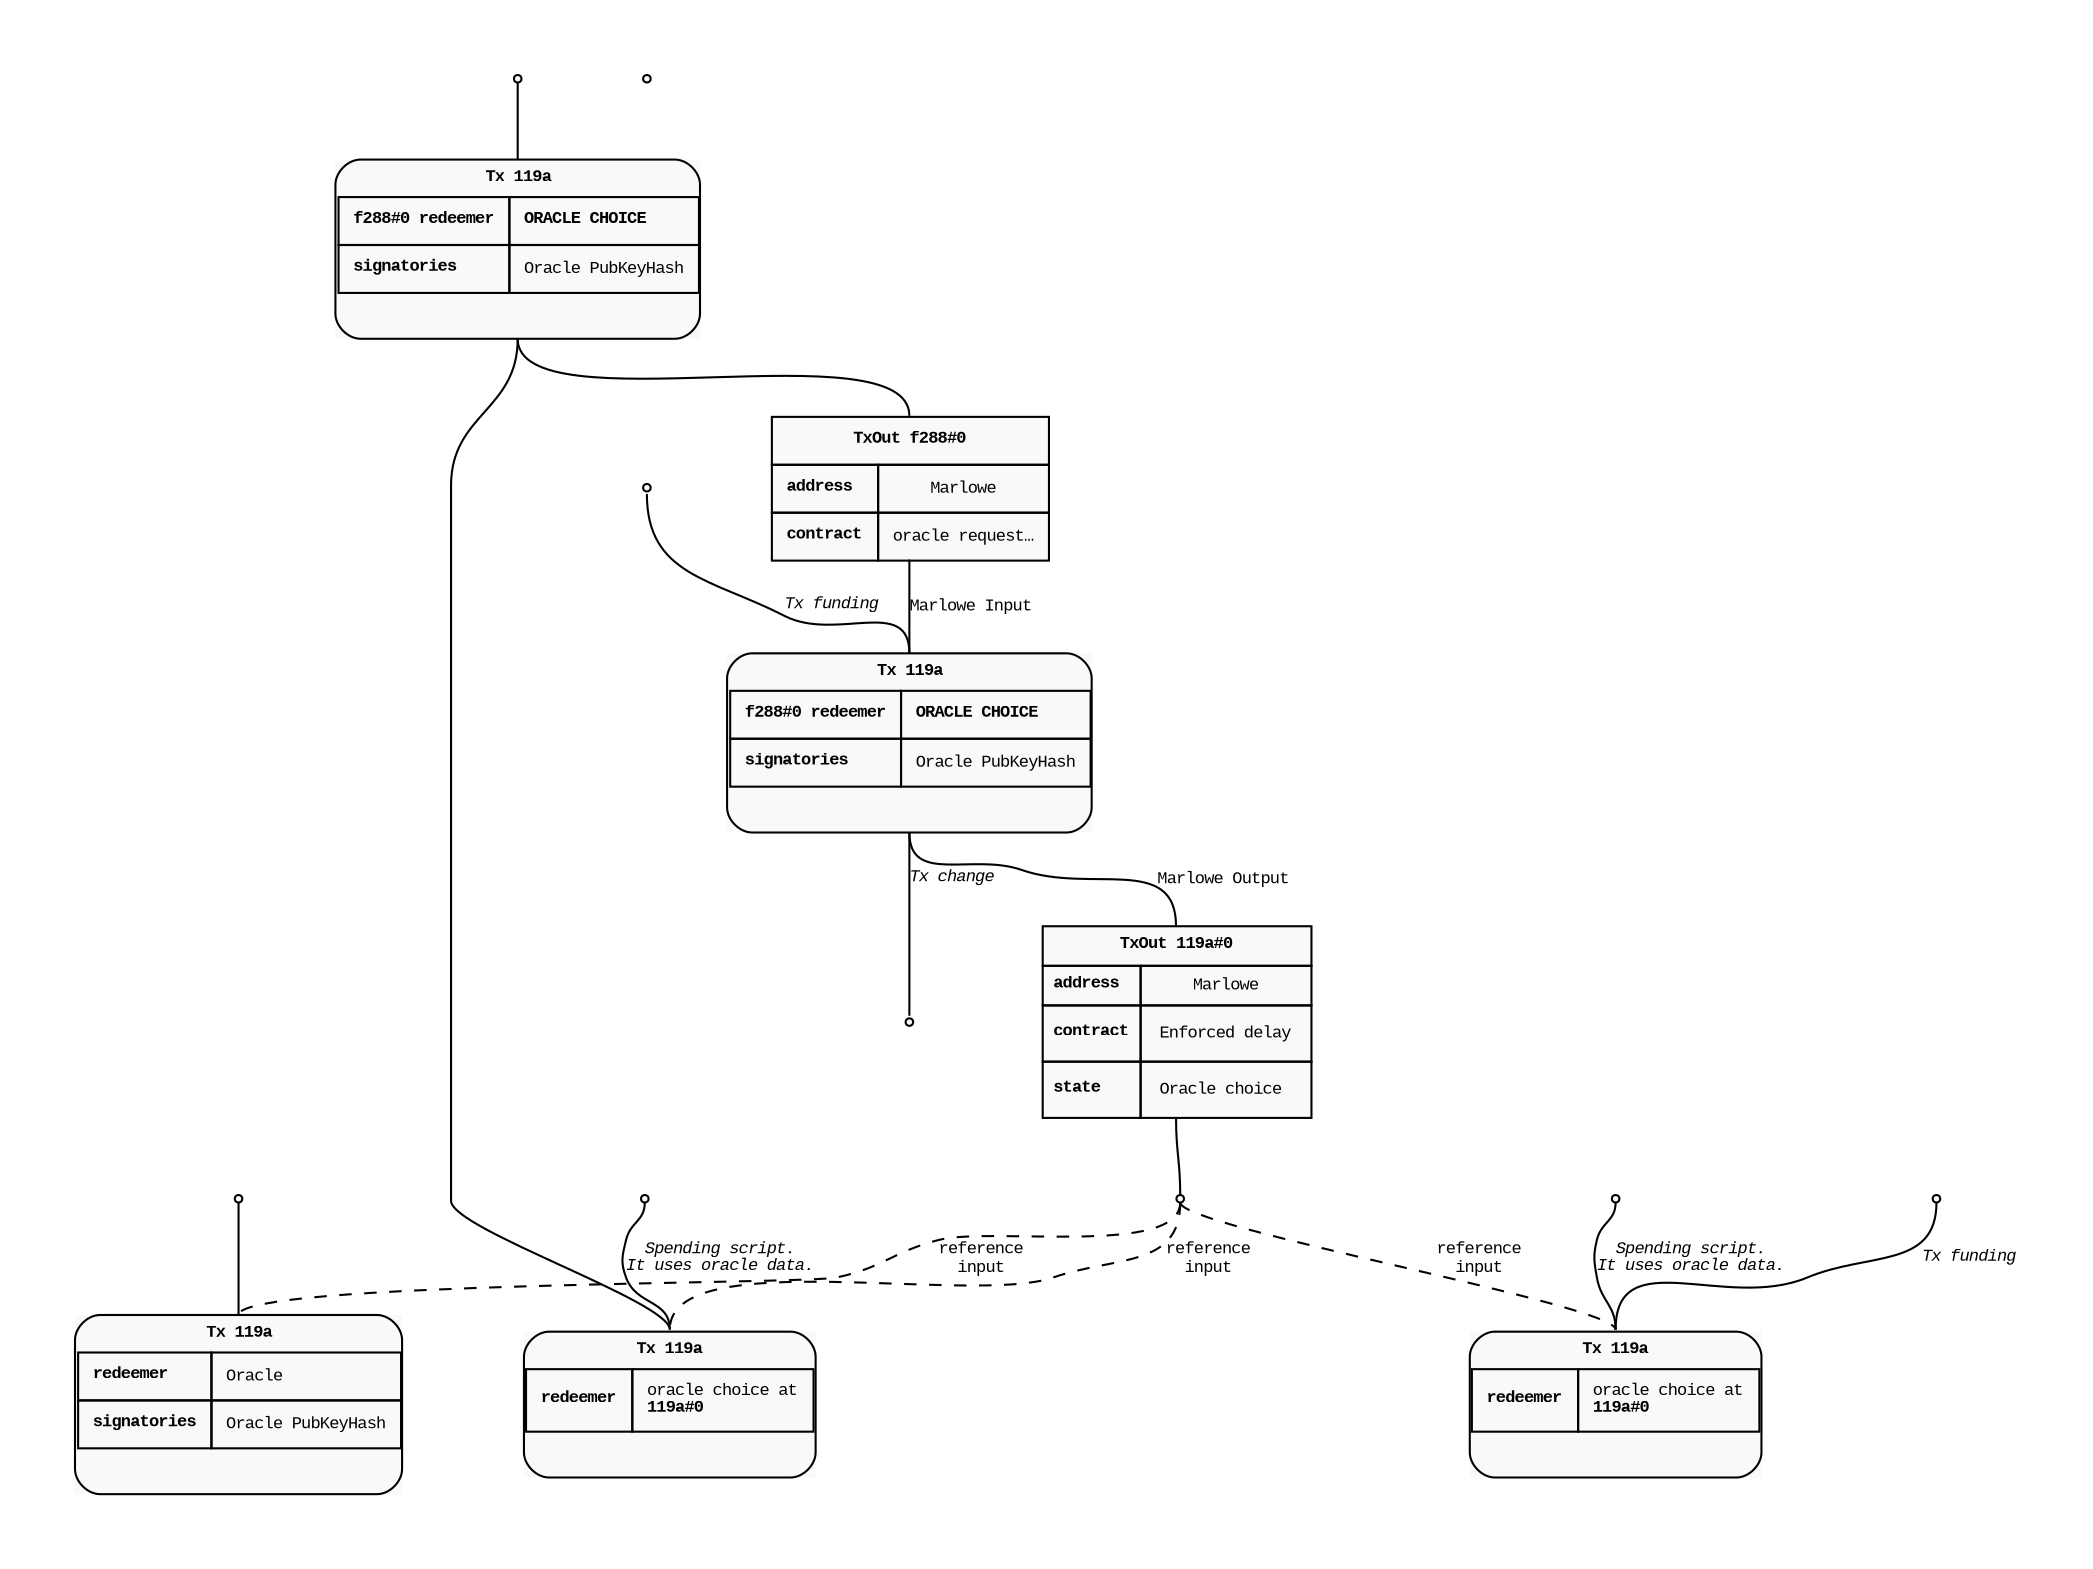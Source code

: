 digraph Spawning_Oracle_Requests {
  rankdir=TD;
  graph [pad="0.5", nodesep="0.8", ranksep="0.5"];
  node [shape=rect, style="filled", fillcolor="#f9f9f9", fontname="Courier New", fontsize="8pt"];
  edge [arrowhead=none, tailport="s", headport="n", color="#aaa", fontname="Courier New", fontsize="8pt"];

  DataRequest1Funding [shape=point];

  DataRequest1Funding -> DataRequestTx;

  DataRequestTx [label=<
    <TABLE CELLSPACING="0" CELLPADDING="4" border="1" CELLBORDER="0" style="rounded" color="#aaa">
      <TR>
        <TD colspan="2" align="center"><b>Tx 119a</b></TD>
      </TR>
      <TR>
        <TD CELLPADDING="0">
          <TABLE CELLSPACING="0" CELLPADDING="6" border="0" CELLBORDER="0">
            <TR>
              <TD border="1" align="left"><b>f288#0 redeemer</b></TD>
              <TD border="1" align="left" balign="left"><b>ORACLE CHOICE</b></TD>
            </TR>
            <TR>
              <TD border="1" align="left"><b>signatories</b></TD>
              <TD border="1" align="left">Oracle PubKeyHash</TD>
            </TR>
            <TR>
              <TD collspan="2" align="center"> </TD>
            </TR>
          </TABLE>
        </TD>
      </TR>
    </TABLE>
  > color="#aaa" shape="plain"];

  DataRequestTx -> MarloweOracleRequestOutput;

  MarloweOracleRequestOutput [label=<
    <TABLE CELLSPACING="0" CELLPADDING="6" border="0" CELLBORDER="1" color="#aaa">
      <TR>
        <TD colspan="2" align="center"><b>TxOut f288#0</b></TD>
      </TR>
      <TR>
        <TD align="left"><b>address</b></TD>
        <TD>Marlowe</TD>
      </TR>
      <TR>
        <TD align="left" balign="left"><b>contract</b></TD>
        <TD align="left" balign="left">oracle request…</TD>
      </TR>
    </TABLE>
  > shape="plain" border="0"]

  MarloweOracleRequestOutput -> Tx [label=<Marlowe Input>];

  Tx [label=<
    <TABLE CELLSPACING="0" CELLPADDING="4" border="1" CELLBORDER="0" style="rounded" color="#aaa">
      <TR>
        <TD colspan="2" align="center"><b>Tx 119a</b></TD>
      </TR>
      <TR>
        <TD CELLPADDING="0">
          <TABLE CELLSPACING="0" CELLPADDING="6" border="0" CELLBORDER="0">
            <TR>
              <TD border="1" align="left"><b>f288#0 redeemer</b></TD>
              <TD border="1" align="left" balign="left"><b>ORACLE CHOICE</b></TD>
            </TR>
            <TR>
              <TD border="1" align="left"><b>signatories</b></TD>
              <TD border="1" align="left">Oracle PubKeyHash</TD>
            </TR>
            <TR>
              <TD collspan="2" align="center"> </TD>
            </TR>
          </TABLE>
        </TD>
      </TR>
    </TABLE>
  > color="#aaa" shape="plain"];


  FundingOutput [shape=point];
  FundingOutput -> Tx [label=<<i>Tx funding</i>>];

  MarloweOutput [label=<
    <TABLE CELLSPACING="0" CELLPADDING="4" border="0" CELLBORDER="1" color="#aaa">
      <TR>
        <TD colspan="2" align="center"><b>TxOut 119a#0</b></TD>
      </TR>
      <TR>
        <TD align="left"><b>address</b></TD>
        <TD>Marlowe</TD>
      </TR>
      <TR>
        <TD align="left"><b>contract</b></TD>
        <TD align="left" balign="left" cellpadding="8">Enforced delay</TD>
      </TR>
      <TR>
        <TD align="left"><b>state</b></TD>
        <TD align="left" balign="left" cellpadding="8">Oracle choice</TD>
      </TR>
    </TABLE>
  > shape="plain" border="1" color="#000"]

  Tx -> MarloweOutput [label=<Marlowe Output>];

  change [shape=point];
  Tx -> change [label=<<i>Tx change</i>>];


  MarloweResultingThreadPoint [shape=point];
  MarloweOutput -> MarloweResultingThreadPoint;

  AnotherSpendingValidatorInitialThreadPoint [shape=point];
  AnotherSpendingValidatorInitialThreadPoint -> AnotherSpendingValidatorTx;

  AnotherSpendingValidatorTx [label=<
    <TABLE CELLSPACING="0" CELLPADDING="4" border="1" CELLBORDER="0" style="rounded" color="#aaa">
      <TR>
        <TD colspan="2" align="center"><b>Tx 119a</b></TD>
      </TR>
      <TR>
        <TD CELLPADDING="0">
          <TABLE CELLSPACING="0" CELLPADDING="6" border="0" CELLBORDER="0">
            <TR>
              <TD border="1" align="left"><b>redeemer</b></TD>
              <TD border="1" align="left" balign="left">Oracle</TD>
            </TR>
            <TR>
              <TD border="1" align="left"><b>signatories</b></TD>
              <TD border="1" align="left">Oracle PubKeyHash</TD>
            </TR>
            <TR>
              <TD collspan="2" align="center"> </TD>
            </TR>
          </TABLE>
        </TD>
      </TR>
    </TABLE>
  > color="#aaa" shape="plain"];

  MarloweResultingThreadPoint -> AnotherSpendingValidatorTx [style="dashed" splines="ortho" label=<reference<br/>input> fontcolor="#888"];

  DataConsumer1Funding [shape=point];
  DataConsumer1SpendingScript [shape=point];
  DataConsumer1Tx [label=<
    <TABLE CELLSPACING="0" CELLPADDING="4" border="1" CELLBORDER="0" style="rounded" color="#aaa">
      <TR>
        <TD colspan="2" align="center"><b>Tx 119a</b></TD>
      </TR>
      <TR>
        <TD CELLPADDING="0">
          <TABLE CELLSPACING="0" CELLPADDING="6" border="0" CELLBORDER="0">
            <TR>
              <TD border="1" align="left"><b>redeemer</b></TD>
              <TD border="1" align="left" balign="left">oracle choice at<br/><b>119a#0</b></TD>
            </TR>
            <TR>
              <TD collspan="2" align="center"> </TD>
            </TR>
          </TABLE>
        </TD>
      </TR>
    </TABLE>
  > color="#aaa" shape="plain"];

  DataRequestTx -> DataConsumer1Tx;

  MarloweResultingThreadPoint -> DataConsumer1Tx [style="dashed" splines="ortho" label=<reference<br/>input> fontcolor="#888"];
  DataConsumer1SpendingScript -> DataConsumer1Tx [label=<<i>Spending script.<br/>It uses oracle data.</i>>];

  DataConsumer2Funding [shape=point];
  DataConsumer2SpendingScript [shape=point];
  DataConsumer2Tx [label=<
    <TABLE CELLSPACING="0" CELLPADDING="4" border="1" CELLBORDER="0" style="rounded" color="#aaa">
      <TR>
        <TD colspan="2" align="center"><b>Tx 119a</b></TD>
      </TR>
      <TR>
        <TD CELLPADDING="0">
          <TABLE CELLSPACING="0" CELLPADDING="6" border="0" CELLBORDER="0">
            <TR>
              <TD border="1" align="left"><b>redeemer</b></TD>
              <TD border="1" align="left" balign="left">oracle choice at<br/><b>119a#0</b></TD>
            </TR>
            <TR>
              <TD collspan="2" align="center"> </TD>
            </TR>
          </TABLE>
        </TD>
      </TR>
    </TABLE>
  > color="#aaa" shape="plain"];

  DataConsumer2Funding -> DataConsumer2Tx [label=<<i>Tx funding</i>>];
  MarloweResultingThreadPoint -> DataConsumer2Tx [style="dashed" splines="ortho" label=<reference<br/>input> fontcolor="#888"];
  DataConsumer2SpendingScript -> DataConsumer2Tx [label=<<i>Spending script.<br/>It uses oracle data.</i>>];


  // DataConsumer3Funding [shape=point];


  // AnotherMintingValidatorInitialThreadPoint [shape=point];
  // AnotherMintingValidatorInitialThreadPoint -> AnotherMintingValidatorTx;

  // AnotherMintingValidatorTx [label=<
  //   <TABLE CELLSPACING="0" CELLPADDING="4" border="1" CELLBORDER="0" style="rounded" color="#aaa">
  //     <TR>
  //       <TD colspan="2" align="center"><b>Tx 119a</b></TD>
  //     </TR>
  //     <TR>
  //       <TD CELLPADDING="0">
  //         <TABLE CELLSPACING="0" CELLPADDING="6" border="0" CELLBORDER="0">
  //           <TR>
  //             <TD border="1" align="left"><b>f288#0 redeemer</b></TD>
  //             <TD border="1" align="left" balign="left"><b>ORACLE CHOICE</b></TD>
  //           </TR>
  //           <TR>
  //             <TD border="1" align="left"><b>signatories</b></TD>
  //             <TD border="1" align="left">Oracle PubKeyHash</TD>
  //           </TR>
  //           <TR>
  //             <TD collspan="2" align="center"> </TD>
  //           </TR>
  //         </TABLE>
  //       </TD>
  //     </TR>
  //   </TABLE>
  // > color="#aaa" shape="plain"];

  // MarloweResultingThreadPoint -> AnotherMintingValidatorTx [style="dashed" splines="ortho" label=<reference<br/>input> fontcolor="#888"];
}
